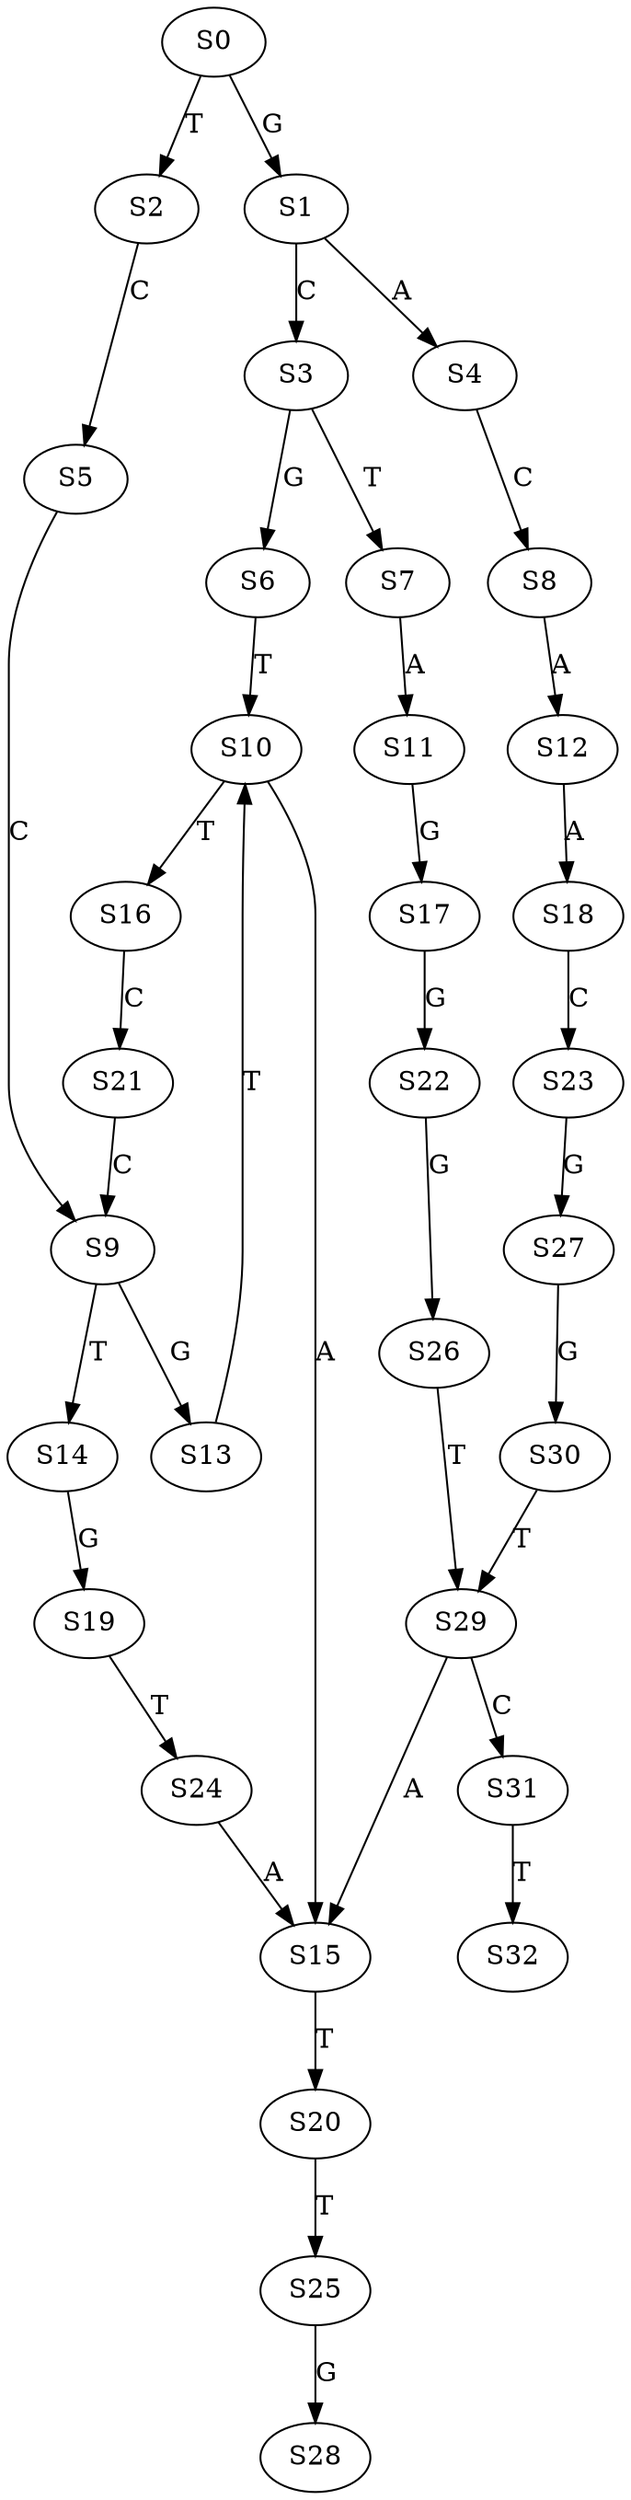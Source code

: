 strict digraph  {
	S0 -> S1 [ label = G ];
	S0 -> S2 [ label = T ];
	S1 -> S3 [ label = C ];
	S1 -> S4 [ label = A ];
	S2 -> S5 [ label = C ];
	S3 -> S6 [ label = G ];
	S3 -> S7 [ label = T ];
	S4 -> S8 [ label = C ];
	S5 -> S9 [ label = C ];
	S6 -> S10 [ label = T ];
	S7 -> S11 [ label = A ];
	S8 -> S12 [ label = A ];
	S9 -> S13 [ label = G ];
	S9 -> S14 [ label = T ];
	S10 -> S15 [ label = A ];
	S10 -> S16 [ label = T ];
	S11 -> S17 [ label = G ];
	S12 -> S18 [ label = A ];
	S13 -> S10 [ label = T ];
	S14 -> S19 [ label = G ];
	S15 -> S20 [ label = T ];
	S16 -> S21 [ label = C ];
	S17 -> S22 [ label = G ];
	S18 -> S23 [ label = C ];
	S19 -> S24 [ label = T ];
	S20 -> S25 [ label = T ];
	S21 -> S9 [ label = C ];
	S22 -> S26 [ label = G ];
	S23 -> S27 [ label = G ];
	S24 -> S15 [ label = A ];
	S25 -> S28 [ label = G ];
	S26 -> S29 [ label = T ];
	S27 -> S30 [ label = G ];
	S29 -> S31 [ label = C ];
	S29 -> S15 [ label = A ];
	S30 -> S29 [ label = T ];
	S31 -> S32 [ label = T ];
}
